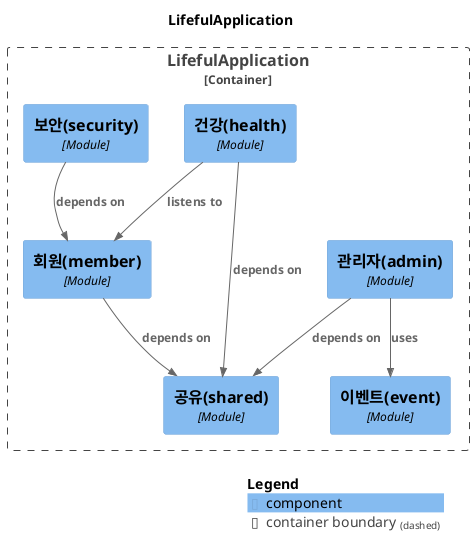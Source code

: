 @startuml
set separator none
title LifefulApplication

top to bottom direction

!include <C4/C4>
!include <C4/C4_Context>
!include <C4/C4_Component>

Container_Boundary("LifefulApplication.LifefulApplication_boundary", "LifefulApplication", $tags="") {
  Component(LifefulApplication.LifefulApplication.이벤트event, "이벤트(event)", $techn="Module", $descr="", $tags="", $link="")
  Component(LifefulApplication.LifefulApplication.공유shared, "공유(shared)", $techn="Module", $descr="", $tags="", $link="")
  Component(LifefulApplication.LifefulApplication.관리자admin, "관리자(admin)", $techn="Module", $descr="", $tags="", $link="")
  Component(LifefulApplication.LifefulApplication.회원member, "회원(member)", $techn="Module", $descr="", $tags="", $link="")
  Component(LifefulApplication.LifefulApplication.건강health, "건강(health)", $techn="Module", $descr="", $tags="", $link="")
  Component(LifefulApplication.LifefulApplication.보안security, "보안(security)", $techn="Module", $descr="", $tags="", $link="")
}

Rel(LifefulApplication.LifefulApplication.회원member, LifefulApplication.LifefulApplication.공유shared, "depends on", $techn="", $tags="", $link="")
Rel(LifefulApplication.LifefulApplication.건강health, LifefulApplication.LifefulApplication.회원member, "listens to", $techn="", $tags="", $link="")
Rel(LifefulApplication.LifefulApplication.건강health, LifefulApplication.LifefulApplication.공유shared, "depends on", $techn="", $tags="", $link="")
Rel(LifefulApplication.LifefulApplication.관리자admin, LifefulApplication.LifefulApplication.공유shared, "depends on", $techn="", $tags="", $link="")
Rel(LifefulApplication.LifefulApplication.관리자admin, LifefulApplication.LifefulApplication.이벤트event, "uses", $techn="", $tags="", $link="")
Rel(LifefulApplication.LifefulApplication.보안security, LifefulApplication.LifefulApplication.회원member, "depends on", $techn="", $tags="", $link="")

SHOW_LEGEND(true)
@enduml